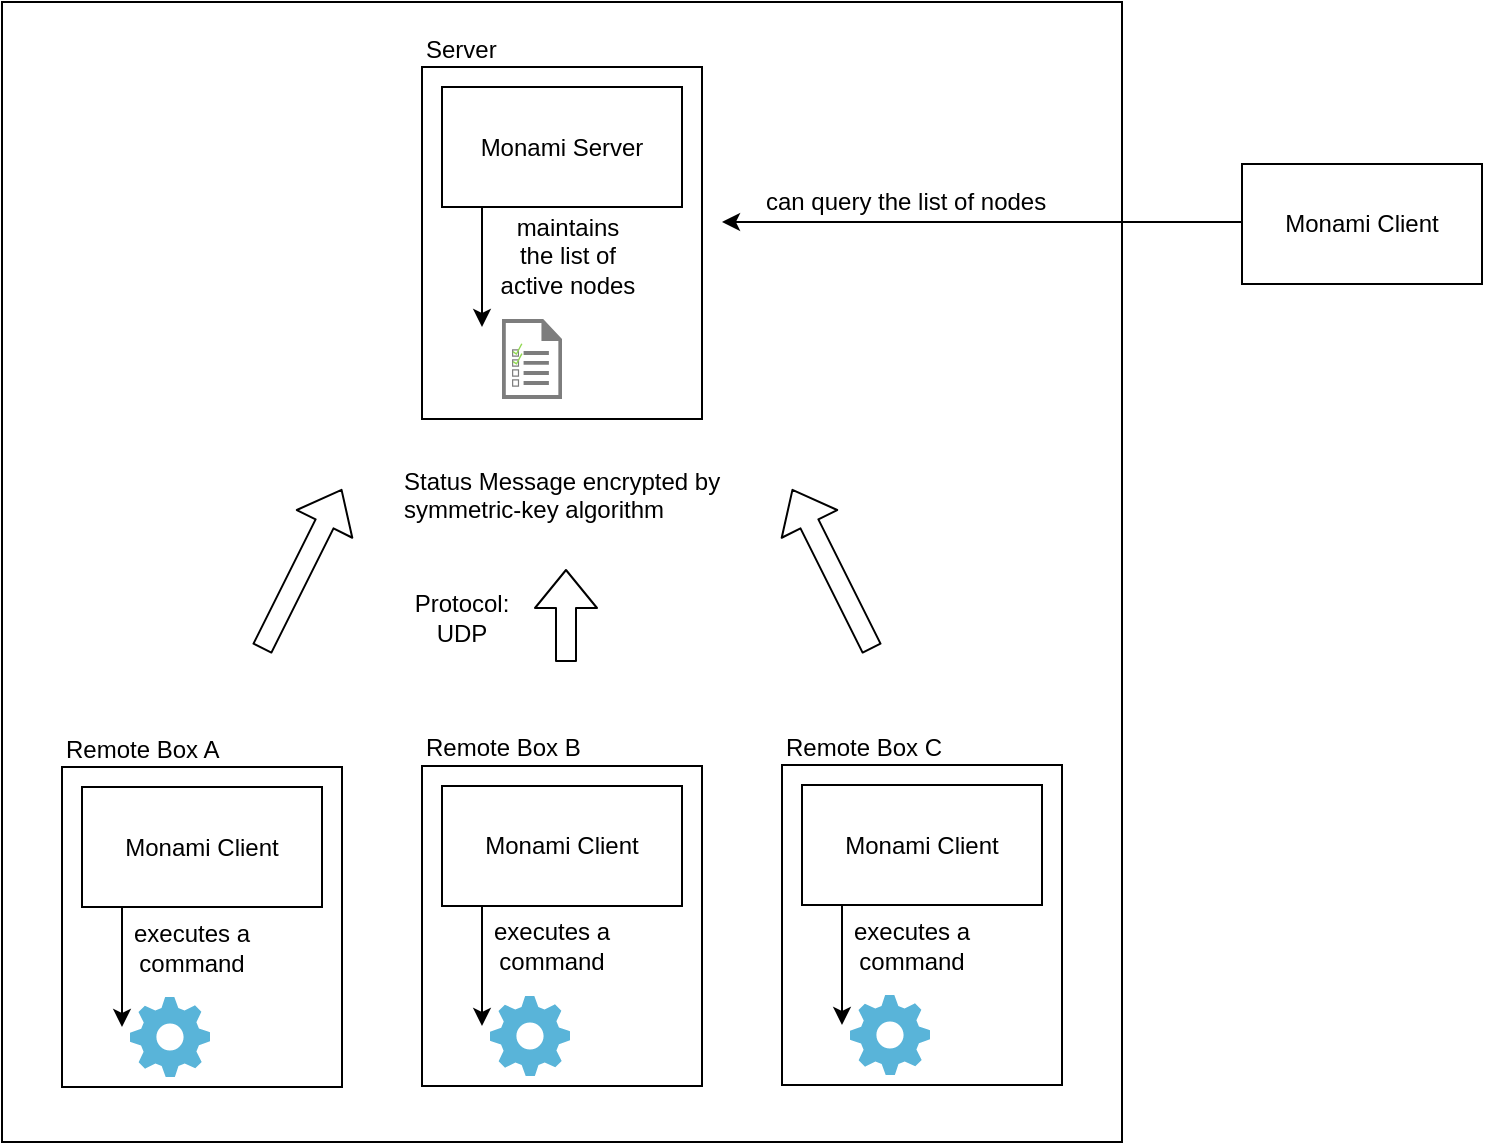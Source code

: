 <mxfile version="11.1.4" type="device"><diagram id="DfzKwnYuitJDwTSQDChS" name="Page-1"><mxGraphModel dx="1337" dy="713" grid="1" gridSize="10" guides="1" tooltips="1" connect="1" arrows="1" fold="1" page="1" pageScale="1" pageWidth="1169" pageHeight="827" math="0" shadow="0"><root><mxCell id="0"/><mxCell id="1" parent="0"/><mxCell id="gpzRUdohrE8oOAmBYDL--59" value="" style="rounded=0;whiteSpace=wrap;html=1;" vertex="1" parent="1"><mxGeometry x="320" y="140" width="560" height="570" as="geometry"/></mxCell><mxCell id="gpzRUdohrE8oOAmBYDL--15" value="" style="group" vertex="1" connectable="0" parent="1"><mxGeometry x="350" y="503.5" width="140" height="179" as="geometry"/></mxCell><mxCell id="gpzRUdohrE8oOAmBYDL--7" value="" style="rounded=0;whiteSpace=wrap;html=1;" vertex="1" parent="gpzRUdohrE8oOAmBYDL--15"><mxGeometry y="19" width="140" height="160" as="geometry"/></mxCell><mxCell id="gpzRUdohrE8oOAmBYDL--4" value="&lt;div&gt;Monami Client&lt;/div&gt;" style="rounded=0;whiteSpace=wrap;html=1;" vertex="1" parent="gpzRUdohrE8oOAmBYDL--15"><mxGeometry x="10" y="29" width="120" height="60" as="geometry"/></mxCell><mxCell id="gpzRUdohrE8oOAmBYDL--8" value="Remote Box A" style="text;html=1;resizable=0;points=[];autosize=1;align=left;verticalAlign=top;spacingTop=-4;" vertex="1" parent="gpzRUdohrE8oOAmBYDL--15"><mxGeometry width="100" height="20" as="geometry"/></mxCell><mxCell id="gpzRUdohrE8oOAmBYDL--12" value="executes a command" style="text;html=1;strokeColor=none;fillColor=none;align=center;verticalAlign=middle;whiteSpace=wrap;rounded=0;" vertex="1" parent="gpzRUdohrE8oOAmBYDL--15"><mxGeometry x="10" y="99" width="110" height="20" as="geometry"/></mxCell><mxCell id="gpzRUdohrE8oOAmBYDL--13" value="" style="aspect=fixed;html=1;perimeter=none;align=center;shadow=0;dashed=0;image;fontSize=12;image=img/lib/mscae/GearAlternate.svg;" vertex="1" parent="gpzRUdohrE8oOAmBYDL--15"><mxGeometry x="34" y="134" width="40" height="40" as="geometry"/></mxCell><mxCell id="gpzRUdohrE8oOAmBYDL--14" value="" style="endArrow=classic;html=1;" edge="1" parent="gpzRUdohrE8oOAmBYDL--15"><mxGeometry width="50" height="50" relative="1" as="geometry"><mxPoint x="30" y="89" as="sourcePoint"/><mxPoint x="30" y="149" as="targetPoint"/></mxGeometry></mxCell><mxCell id="gpzRUdohrE8oOAmBYDL--17" value="" style="group" vertex="1" connectable="0" parent="1"><mxGeometry x="530" y="503" width="140" height="179" as="geometry"/></mxCell><mxCell id="gpzRUdohrE8oOAmBYDL--18" value="" style="rounded=0;whiteSpace=wrap;html=1;" vertex="1" parent="gpzRUdohrE8oOAmBYDL--17"><mxGeometry y="19" width="140" height="160" as="geometry"/></mxCell><mxCell id="gpzRUdohrE8oOAmBYDL--19" value="&lt;div&gt;Monami Client&lt;/div&gt;" style="rounded=0;whiteSpace=wrap;html=1;" vertex="1" parent="gpzRUdohrE8oOAmBYDL--17"><mxGeometry x="10" y="29" width="120" height="60" as="geometry"/></mxCell><mxCell id="gpzRUdohrE8oOAmBYDL--20" value="Remote Box B" style="text;html=1;resizable=0;points=[];autosize=1;align=left;verticalAlign=top;spacingTop=-4;" vertex="1" parent="gpzRUdohrE8oOAmBYDL--17"><mxGeometry width="100" height="20" as="geometry"/></mxCell><mxCell id="gpzRUdohrE8oOAmBYDL--21" value="executes a command" style="text;html=1;strokeColor=none;fillColor=none;align=center;verticalAlign=middle;whiteSpace=wrap;rounded=0;" vertex="1" parent="gpzRUdohrE8oOAmBYDL--17"><mxGeometry x="10" y="99" width="110" height="20" as="geometry"/></mxCell><mxCell id="gpzRUdohrE8oOAmBYDL--22" value="" style="aspect=fixed;html=1;perimeter=none;align=center;shadow=0;dashed=0;image;fontSize=12;image=img/lib/mscae/GearAlternate.svg;" vertex="1" parent="gpzRUdohrE8oOAmBYDL--17"><mxGeometry x="34" y="134" width="40" height="40" as="geometry"/></mxCell><mxCell id="gpzRUdohrE8oOAmBYDL--23" value="" style="endArrow=classic;html=1;" edge="1" parent="gpzRUdohrE8oOAmBYDL--17"><mxGeometry width="50" height="50" relative="1" as="geometry"><mxPoint x="30" y="89" as="sourcePoint"/><mxPoint x="30" y="149" as="targetPoint"/></mxGeometry></mxCell><mxCell id="gpzRUdohrE8oOAmBYDL--24" value="" style="group" vertex="1" connectable="0" parent="1"><mxGeometry x="710" y="502.5" width="140" height="179" as="geometry"/></mxCell><mxCell id="gpzRUdohrE8oOAmBYDL--25" value="" style="rounded=0;whiteSpace=wrap;html=1;" vertex="1" parent="gpzRUdohrE8oOAmBYDL--24"><mxGeometry y="19" width="140" height="160" as="geometry"/></mxCell><mxCell id="gpzRUdohrE8oOAmBYDL--26" value="&lt;div&gt;Monami Client&lt;/div&gt;" style="rounded=0;whiteSpace=wrap;html=1;" vertex="1" parent="gpzRUdohrE8oOAmBYDL--24"><mxGeometry x="10" y="29" width="120" height="60" as="geometry"/></mxCell><mxCell id="gpzRUdohrE8oOAmBYDL--27" value="Remote Box C" style="text;html=1;resizable=0;points=[];autosize=1;align=left;verticalAlign=top;spacingTop=-4;" vertex="1" parent="gpzRUdohrE8oOAmBYDL--24"><mxGeometry width="100" height="20" as="geometry"/></mxCell><mxCell id="gpzRUdohrE8oOAmBYDL--28" value="executes a command" style="text;html=1;strokeColor=none;fillColor=none;align=center;verticalAlign=middle;whiteSpace=wrap;rounded=0;" vertex="1" parent="gpzRUdohrE8oOAmBYDL--24"><mxGeometry x="10" y="99" width="110" height="20" as="geometry"/></mxCell><mxCell id="gpzRUdohrE8oOAmBYDL--29" value="" style="aspect=fixed;html=1;perimeter=none;align=center;shadow=0;dashed=0;image;fontSize=12;image=img/lib/mscae/GearAlternate.svg;" vertex="1" parent="gpzRUdohrE8oOAmBYDL--24"><mxGeometry x="34" y="134" width="40" height="40" as="geometry"/></mxCell><mxCell id="gpzRUdohrE8oOAmBYDL--30" value="" style="endArrow=classic;html=1;" edge="1" parent="gpzRUdohrE8oOAmBYDL--24"><mxGeometry width="50" height="50" relative="1" as="geometry"><mxPoint x="30" y="89" as="sourcePoint"/><mxPoint x="30" y="149" as="targetPoint"/></mxGeometry></mxCell><mxCell id="gpzRUdohrE8oOAmBYDL--40" value="" style="group" vertex="1" connectable="0" parent="1"><mxGeometry x="530" y="153.5" width="140" height="195" as="geometry"/></mxCell><mxCell id="gpzRUdohrE8oOAmBYDL--32" value="" style="rounded=0;whiteSpace=wrap;html=1;" vertex="1" parent="gpzRUdohrE8oOAmBYDL--40"><mxGeometry y="19" width="140" height="176" as="geometry"/></mxCell><mxCell id="gpzRUdohrE8oOAmBYDL--33" value="Monami Server" style="rounded=0;whiteSpace=wrap;html=1;" vertex="1" parent="gpzRUdohrE8oOAmBYDL--40"><mxGeometry x="10" y="29" width="120" height="60" as="geometry"/></mxCell><mxCell id="gpzRUdohrE8oOAmBYDL--34" value="Server" style="text;html=1;resizable=0;points=[];autosize=1;align=left;verticalAlign=top;spacingTop=-4;" vertex="1" parent="gpzRUdohrE8oOAmBYDL--40"><mxGeometry width="50" height="20" as="geometry"/></mxCell><mxCell id="gpzRUdohrE8oOAmBYDL--35" value="&lt;div&gt;maintains&lt;/div&gt;&lt;div&gt;the list of&lt;/div&gt;&lt;div&gt;active nodes&lt;br&gt;&lt;/div&gt;" style="text;html=1;strokeColor=none;fillColor=none;align=center;verticalAlign=middle;whiteSpace=wrap;rounded=0;" vertex="1" parent="gpzRUdohrE8oOAmBYDL--40"><mxGeometry x="18" y="103" width="110" height="20" as="geometry"/></mxCell><mxCell id="gpzRUdohrE8oOAmBYDL--37" value="" style="endArrow=classic;html=1;" edge="1" parent="gpzRUdohrE8oOAmBYDL--40"><mxGeometry width="50" height="50" relative="1" as="geometry"><mxPoint x="30" y="89" as="sourcePoint"/><mxPoint x="30" y="149" as="targetPoint"/></mxGeometry></mxCell><mxCell id="gpzRUdohrE8oOAmBYDL--38" value="" style="shadow=0;dashed=0;html=1;strokeColor=none;labelPosition=center;verticalLabelPosition=bottom;verticalAlign=top;align=center;shape=mxgraph.mscae.general.task_list;fillColor=#7D7D7D;pointerEvents=1;" vertex="1" parent="gpzRUdohrE8oOAmBYDL--40"><mxGeometry x="40" y="145" width="30" height="40" as="geometry"/></mxCell><mxCell id="gpzRUdohrE8oOAmBYDL--44" value="" style="shape=flexArrow;endArrow=classic;html=1;" edge="1" parent="1"><mxGeometry width="50" height="50" relative="1" as="geometry"><mxPoint x="450" y="463.5" as="sourcePoint"/><mxPoint x="490" y="383.5" as="targetPoint"/></mxGeometry></mxCell><mxCell id="gpzRUdohrE8oOAmBYDL--45" value="" style="shape=flexArrow;endArrow=classic;html=1;" edge="1" parent="1"><mxGeometry width="50" height="50" relative="1" as="geometry"><mxPoint x="755" y="463.5" as="sourcePoint"/><mxPoint x="715" y="383.5" as="targetPoint"/></mxGeometry></mxCell><mxCell id="gpzRUdohrE8oOAmBYDL--46" value="" style="shape=flexArrow;endArrow=classic;html=1;" edge="1" parent="1"><mxGeometry width="50" height="50" relative="1" as="geometry"><mxPoint x="602" y="470" as="sourcePoint"/><mxPoint x="602" y="423.5" as="targetPoint"/></mxGeometry></mxCell><mxCell id="gpzRUdohrE8oOAmBYDL--47" value="&lt;div&gt;Status Message encrypted by&lt;/div&gt;&lt;div&gt;symmetric-key algorithm&lt;br&gt;&lt;/div&gt;" style="text;html=1;resizable=0;points=[];autosize=1;align=left;verticalAlign=top;spacingTop=-4;" vertex="1" parent="1"><mxGeometry x="519" y="370" width="190" height="30" as="geometry"/></mxCell><mxCell id="gpzRUdohrE8oOAmBYDL--60" value="&lt;div&gt;Monami Client&lt;/div&gt;" style="rounded=0;whiteSpace=wrap;html=1;" vertex="1" parent="1"><mxGeometry x="940" y="221" width="120" height="60" as="geometry"/></mxCell><mxCell id="gpzRUdohrE8oOAmBYDL--61" value="" style="endArrow=classic;html=1;" edge="1" parent="1"><mxGeometry width="50" height="50" relative="1" as="geometry"><mxPoint x="940" y="250" as="sourcePoint"/><mxPoint x="680" y="250" as="targetPoint"/></mxGeometry></mxCell><mxCell id="gpzRUdohrE8oOAmBYDL--62" value="can query the list of nodes" style="text;html=1;resizable=0;points=[];autosize=1;align=left;verticalAlign=top;spacingTop=-4;" vertex="1" parent="1"><mxGeometry x="700" y="229.5" width="180" height="20" as="geometry"/></mxCell><mxCell id="gpzRUdohrE8oOAmBYDL--64" value="Protocol: UDP" style="text;html=1;strokeColor=none;fillColor=none;align=center;verticalAlign=middle;whiteSpace=wrap;rounded=0;" vertex="1" parent="1"><mxGeometry x="530" y="438" width="40" height="20" as="geometry"/></mxCell></root></mxGraphModel></diagram></mxfile>